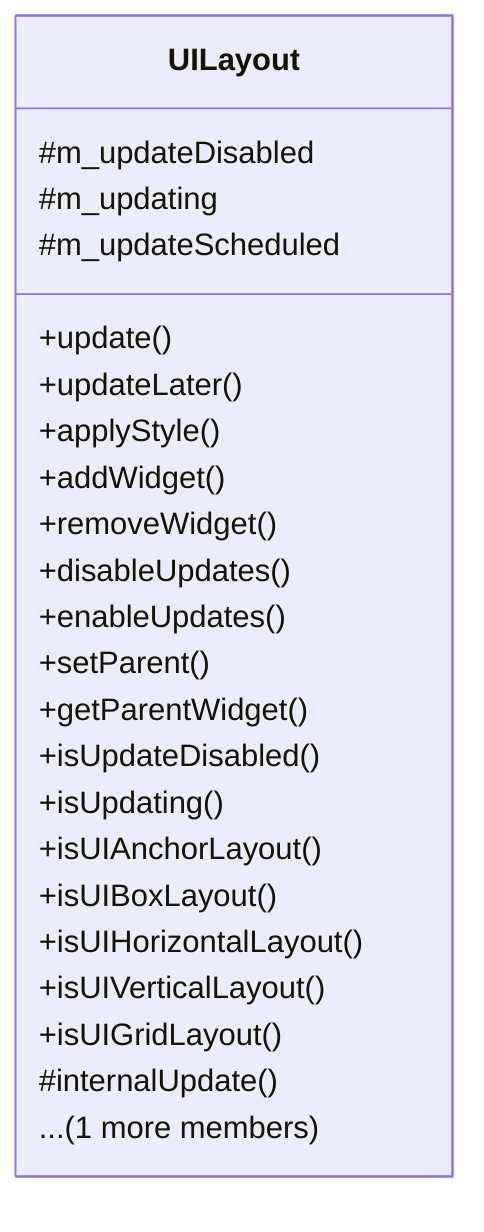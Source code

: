 classDiagram
    class UILayout {
        +update()
        +updateLater()
        +applyStyle()
        +addWidget()
        +removeWidget()
        +disableUpdates()
        +enableUpdates()
        +setParent()
        +getParentWidget()
        +isUpdateDisabled()
        +isUpdating()
        +isUIAnchorLayout()
        +isUIBoxLayout()
        +isUIHorizontalLayout()
        +isUIVerticalLayout()
        +isUIGridLayout()
        #internalUpdate()
        #m_updateDisabled
        #m_updating
        #m_updateScheduled
        ... (1 more members)
    }